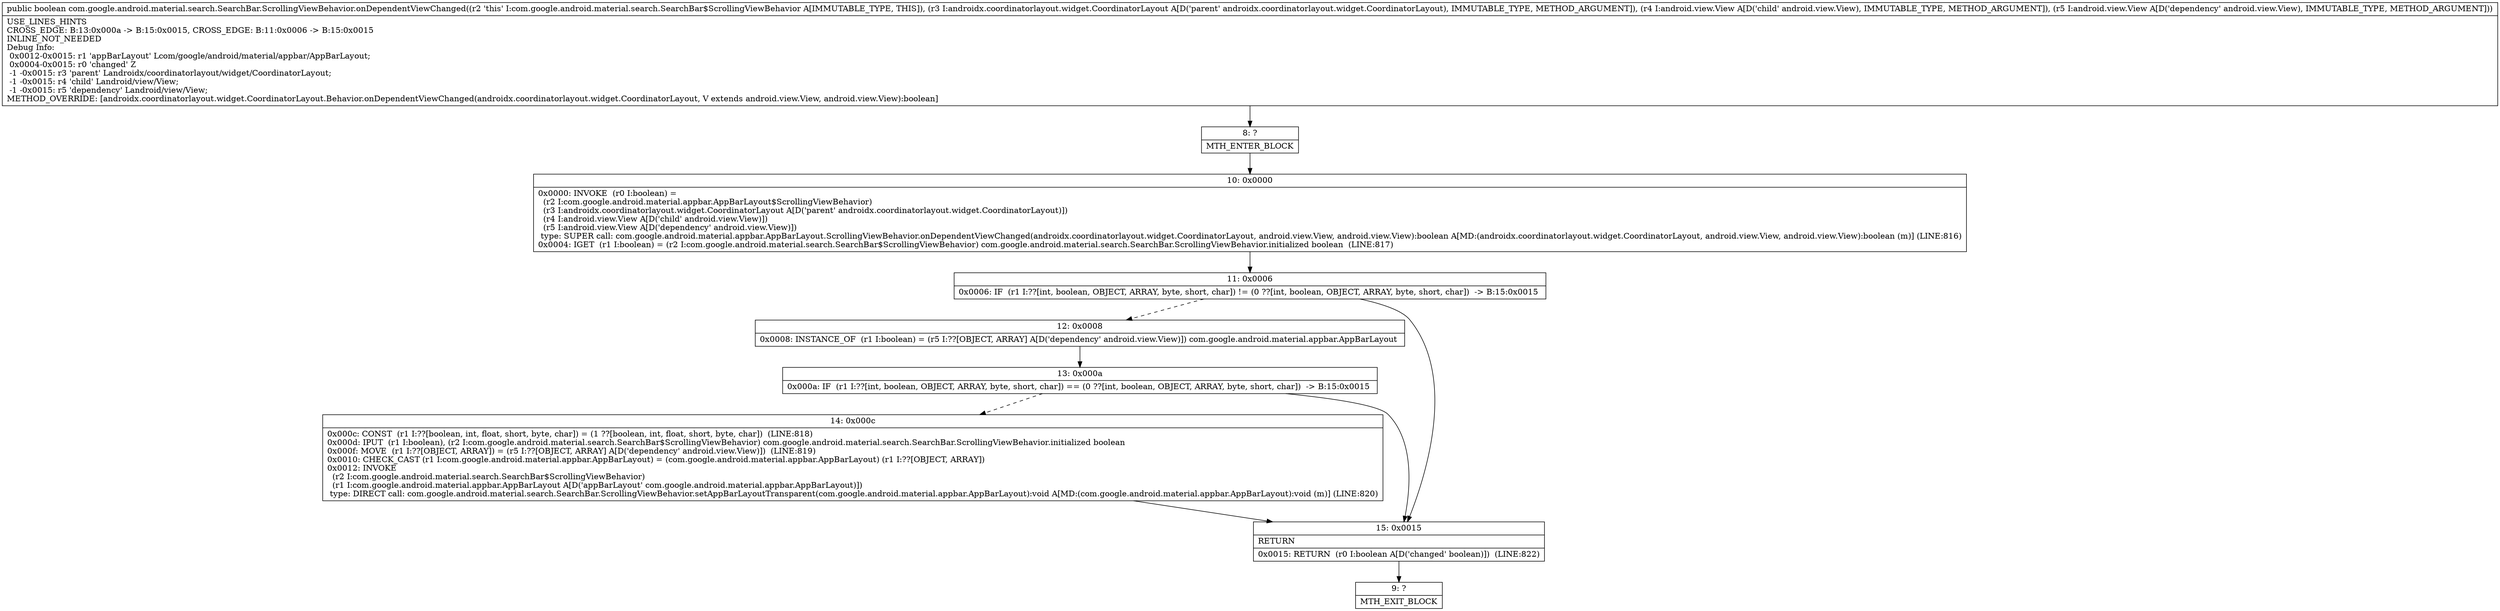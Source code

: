 digraph "CFG forcom.google.android.material.search.SearchBar.ScrollingViewBehavior.onDependentViewChanged(Landroidx\/coordinatorlayout\/widget\/CoordinatorLayout;Landroid\/view\/View;Landroid\/view\/View;)Z" {
Node_8 [shape=record,label="{8\:\ ?|MTH_ENTER_BLOCK\l}"];
Node_10 [shape=record,label="{10\:\ 0x0000|0x0000: INVOKE  (r0 I:boolean) = \l  (r2 I:com.google.android.material.appbar.AppBarLayout$ScrollingViewBehavior)\l  (r3 I:androidx.coordinatorlayout.widget.CoordinatorLayout A[D('parent' androidx.coordinatorlayout.widget.CoordinatorLayout)])\l  (r4 I:android.view.View A[D('child' android.view.View)])\l  (r5 I:android.view.View A[D('dependency' android.view.View)])\l type: SUPER call: com.google.android.material.appbar.AppBarLayout.ScrollingViewBehavior.onDependentViewChanged(androidx.coordinatorlayout.widget.CoordinatorLayout, android.view.View, android.view.View):boolean A[MD:(androidx.coordinatorlayout.widget.CoordinatorLayout, android.view.View, android.view.View):boolean (m)] (LINE:816)\l0x0004: IGET  (r1 I:boolean) = (r2 I:com.google.android.material.search.SearchBar$ScrollingViewBehavior) com.google.android.material.search.SearchBar.ScrollingViewBehavior.initialized boolean  (LINE:817)\l}"];
Node_11 [shape=record,label="{11\:\ 0x0006|0x0006: IF  (r1 I:??[int, boolean, OBJECT, ARRAY, byte, short, char]) != (0 ??[int, boolean, OBJECT, ARRAY, byte, short, char])  \-\> B:15:0x0015 \l}"];
Node_12 [shape=record,label="{12\:\ 0x0008|0x0008: INSTANCE_OF  (r1 I:boolean) = (r5 I:??[OBJECT, ARRAY] A[D('dependency' android.view.View)]) com.google.android.material.appbar.AppBarLayout \l}"];
Node_13 [shape=record,label="{13\:\ 0x000a|0x000a: IF  (r1 I:??[int, boolean, OBJECT, ARRAY, byte, short, char]) == (0 ??[int, boolean, OBJECT, ARRAY, byte, short, char])  \-\> B:15:0x0015 \l}"];
Node_14 [shape=record,label="{14\:\ 0x000c|0x000c: CONST  (r1 I:??[boolean, int, float, short, byte, char]) = (1 ??[boolean, int, float, short, byte, char])  (LINE:818)\l0x000d: IPUT  (r1 I:boolean), (r2 I:com.google.android.material.search.SearchBar$ScrollingViewBehavior) com.google.android.material.search.SearchBar.ScrollingViewBehavior.initialized boolean \l0x000f: MOVE  (r1 I:??[OBJECT, ARRAY]) = (r5 I:??[OBJECT, ARRAY] A[D('dependency' android.view.View)])  (LINE:819)\l0x0010: CHECK_CAST (r1 I:com.google.android.material.appbar.AppBarLayout) = (com.google.android.material.appbar.AppBarLayout) (r1 I:??[OBJECT, ARRAY]) \l0x0012: INVOKE  \l  (r2 I:com.google.android.material.search.SearchBar$ScrollingViewBehavior)\l  (r1 I:com.google.android.material.appbar.AppBarLayout A[D('appBarLayout' com.google.android.material.appbar.AppBarLayout)])\l type: DIRECT call: com.google.android.material.search.SearchBar.ScrollingViewBehavior.setAppBarLayoutTransparent(com.google.android.material.appbar.AppBarLayout):void A[MD:(com.google.android.material.appbar.AppBarLayout):void (m)] (LINE:820)\l}"];
Node_15 [shape=record,label="{15\:\ 0x0015|RETURN\l|0x0015: RETURN  (r0 I:boolean A[D('changed' boolean)])  (LINE:822)\l}"];
Node_9 [shape=record,label="{9\:\ ?|MTH_EXIT_BLOCK\l}"];
MethodNode[shape=record,label="{public boolean com.google.android.material.search.SearchBar.ScrollingViewBehavior.onDependentViewChanged((r2 'this' I:com.google.android.material.search.SearchBar$ScrollingViewBehavior A[IMMUTABLE_TYPE, THIS]), (r3 I:androidx.coordinatorlayout.widget.CoordinatorLayout A[D('parent' androidx.coordinatorlayout.widget.CoordinatorLayout), IMMUTABLE_TYPE, METHOD_ARGUMENT]), (r4 I:android.view.View A[D('child' android.view.View), IMMUTABLE_TYPE, METHOD_ARGUMENT]), (r5 I:android.view.View A[D('dependency' android.view.View), IMMUTABLE_TYPE, METHOD_ARGUMENT]))  | USE_LINES_HINTS\lCROSS_EDGE: B:13:0x000a \-\> B:15:0x0015, CROSS_EDGE: B:11:0x0006 \-\> B:15:0x0015\lINLINE_NOT_NEEDED\lDebug Info:\l  0x0012\-0x0015: r1 'appBarLayout' Lcom\/google\/android\/material\/appbar\/AppBarLayout;\l  0x0004\-0x0015: r0 'changed' Z\l  \-1 \-0x0015: r3 'parent' Landroidx\/coordinatorlayout\/widget\/CoordinatorLayout;\l  \-1 \-0x0015: r4 'child' Landroid\/view\/View;\l  \-1 \-0x0015: r5 'dependency' Landroid\/view\/View;\lMETHOD_OVERRIDE: [androidx.coordinatorlayout.widget.CoordinatorLayout.Behavior.onDependentViewChanged(androidx.coordinatorlayout.widget.CoordinatorLayout, V extends android.view.View, android.view.View):boolean]\l}"];
MethodNode -> Node_8;Node_8 -> Node_10;
Node_10 -> Node_11;
Node_11 -> Node_12[style=dashed];
Node_11 -> Node_15;
Node_12 -> Node_13;
Node_13 -> Node_14[style=dashed];
Node_13 -> Node_15;
Node_14 -> Node_15;
Node_15 -> Node_9;
}

